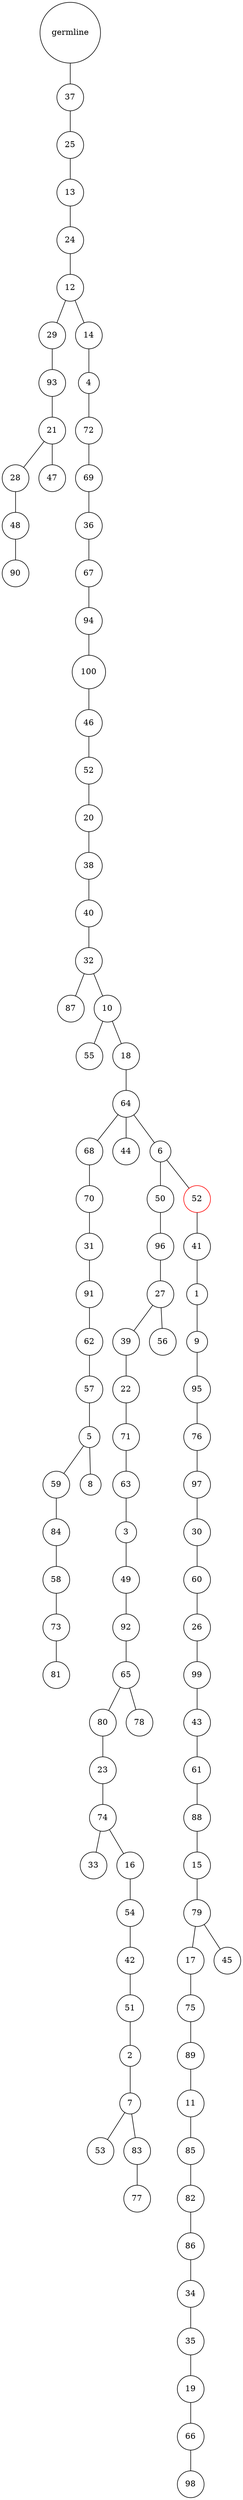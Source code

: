 graph {
	rankdir=UD;
	splines=line;
	node [shape=circle]
	"0x7fe1a12812b0" [label="germline"];
	"0x7fe1a12812e0" [label="37"];
	"0x7fe1a12812b0" -- "0x7fe1a12812e0" ;
	"0x7fe1a1281310" [label="25"];
	"0x7fe1a12812e0" -- "0x7fe1a1281310" ;
	"0x7fe1a1281340" [label="13"];
	"0x7fe1a1281310" -- "0x7fe1a1281340" ;
	"0x7fe1a1281370" [label="24"];
	"0x7fe1a1281340" -- "0x7fe1a1281370" ;
	"0x7fe1a12813a0" [label="12"];
	"0x7fe1a1281370" -- "0x7fe1a12813a0" ;
	"0x7fe1a12813d0" [label="29"];
	"0x7fe1a12813a0" -- "0x7fe1a12813d0" ;
	"0x7fe1a1281400" [label="93"];
	"0x7fe1a12813d0" -- "0x7fe1a1281400" ;
	"0x7fe1a1281430" [label="21"];
	"0x7fe1a1281400" -- "0x7fe1a1281430" ;
	"0x7fe1a1281460" [label="28"];
	"0x7fe1a1281430" -- "0x7fe1a1281460" ;
	"0x7fe1a1281490" [label="48"];
	"0x7fe1a1281460" -- "0x7fe1a1281490" ;
	"0x7fe1a12814c0" [label="90"];
	"0x7fe1a1281490" -- "0x7fe1a12814c0" ;
	"0x7fe1a12814f0" [label="47"];
	"0x7fe1a1281430" -- "0x7fe1a12814f0" ;
	"0x7fe1a1281520" [label="14"];
	"0x7fe1a12813a0" -- "0x7fe1a1281520" ;
	"0x7fe1a1281550" [label="4"];
	"0x7fe1a1281520" -- "0x7fe1a1281550" ;
	"0x7fe1a1281580" [label="72"];
	"0x7fe1a1281550" -- "0x7fe1a1281580" ;
	"0x7fe1a12815b0" [label="69"];
	"0x7fe1a1281580" -- "0x7fe1a12815b0" ;
	"0x7fe1a12815e0" [label="36"];
	"0x7fe1a12815b0" -- "0x7fe1a12815e0" ;
	"0x7fe1a1281610" [label="67"];
	"0x7fe1a12815e0" -- "0x7fe1a1281610" ;
	"0x7fe1a1281640" [label="94"];
	"0x7fe1a1281610" -- "0x7fe1a1281640" ;
	"0x7fe1a1281670" [label="100"];
	"0x7fe1a1281640" -- "0x7fe1a1281670" ;
	"0x7fe1a12816a0" [label="46"];
	"0x7fe1a1281670" -- "0x7fe1a12816a0" ;
	"0x7fe1a12816d0" [label="52"];
	"0x7fe1a12816a0" -- "0x7fe1a12816d0" ;
	"0x7fe1a1281700" [label="20"];
	"0x7fe1a12816d0" -- "0x7fe1a1281700" ;
	"0x7fe1a1281730" [label="38"];
	"0x7fe1a1281700" -- "0x7fe1a1281730" ;
	"0x7fe1a1281760" [label="40"];
	"0x7fe1a1281730" -- "0x7fe1a1281760" ;
	"0x7fe1a1281790" [label="32"];
	"0x7fe1a1281760" -- "0x7fe1a1281790" ;
	"0x7fe1a12817c0" [label="87"];
	"0x7fe1a1281790" -- "0x7fe1a12817c0" ;
	"0x7fe1a12817f0" [label="10"];
	"0x7fe1a1281790" -- "0x7fe1a12817f0" ;
	"0x7fe1a1281820" [label="55"];
	"0x7fe1a12817f0" -- "0x7fe1a1281820" ;
	"0x7fe1a1281850" [label="18"];
	"0x7fe1a12817f0" -- "0x7fe1a1281850" ;
	"0x7fe1a1281880" [label="64"];
	"0x7fe1a1281850" -- "0x7fe1a1281880" ;
	"0x7fe1a12818b0" [label="68"];
	"0x7fe1a1281880" -- "0x7fe1a12818b0" ;
	"0x7fe1a12818e0" [label="70"];
	"0x7fe1a12818b0" -- "0x7fe1a12818e0" ;
	"0x7fe1a1281910" [label="31"];
	"0x7fe1a12818e0" -- "0x7fe1a1281910" ;
	"0x7fe1a1281940" [label="91"];
	"0x7fe1a1281910" -- "0x7fe1a1281940" ;
	"0x7fe1a1281970" [label="62"];
	"0x7fe1a1281940" -- "0x7fe1a1281970" ;
	"0x7fe1a12819a0" [label="57"];
	"0x7fe1a1281970" -- "0x7fe1a12819a0" ;
	"0x7fe1a12819d0" [label="5"];
	"0x7fe1a12819a0" -- "0x7fe1a12819d0" ;
	"0x7fe1a1281a00" [label="59"];
	"0x7fe1a12819d0" -- "0x7fe1a1281a00" ;
	"0x7fe1a1281a30" [label="84"];
	"0x7fe1a1281a00" -- "0x7fe1a1281a30" ;
	"0x7fe1a1281a60" [label="58"];
	"0x7fe1a1281a30" -- "0x7fe1a1281a60" ;
	"0x7fe1a1281a90" [label="73"];
	"0x7fe1a1281a60" -- "0x7fe1a1281a90" ;
	"0x7fe1a1281ac0" [label="81"];
	"0x7fe1a1281a90" -- "0x7fe1a1281ac0" ;
	"0x7fe1a1281af0" [label="8"];
	"0x7fe1a12819d0" -- "0x7fe1a1281af0" ;
	"0x7fe1a1281b20" [label="44"];
	"0x7fe1a1281880" -- "0x7fe1a1281b20" ;
	"0x7fe1a1281b50" [label="6"];
	"0x7fe1a1281880" -- "0x7fe1a1281b50" ;
	"0x7fe1a1281b80" [label="50"];
	"0x7fe1a1281b50" -- "0x7fe1a1281b80" ;
	"0x7fe1a1281bb0" [label="96"];
	"0x7fe1a1281b80" -- "0x7fe1a1281bb0" ;
	"0x7fe1a1281be0" [label="27"];
	"0x7fe1a1281bb0" -- "0x7fe1a1281be0" ;
	"0x7fe1a1281c10" [label="39"];
	"0x7fe1a1281be0" -- "0x7fe1a1281c10" ;
	"0x7fe1a1281c40" [label="22"];
	"0x7fe1a1281c10" -- "0x7fe1a1281c40" ;
	"0x7fe1a1281c70" [label="71"];
	"0x7fe1a1281c40" -- "0x7fe1a1281c70" ;
	"0x7fe1a1281ca0" [label="63"];
	"0x7fe1a1281c70" -- "0x7fe1a1281ca0" ;
	"0x7fe1a1281cd0" [label="3"];
	"0x7fe1a1281ca0" -- "0x7fe1a1281cd0" ;
	"0x7fe1a1281d00" [label="49"];
	"0x7fe1a1281cd0" -- "0x7fe1a1281d00" ;
	"0x7fe1a1281d30" [label="92"];
	"0x7fe1a1281d00" -- "0x7fe1a1281d30" ;
	"0x7fe1a1281d60" [label="65"];
	"0x7fe1a1281d30" -- "0x7fe1a1281d60" ;
	"0x7fe1a1281d90" [label="80"];
	"0x7fe1a1281d60" -- "0x7fe1a1281d90" ;
	"0x7fe1a1281dc0" [label="23"];
	"0x7fe1a1281d90" -- "0x7fe1a1281dc0" ;
	"0x7fe1a1281df0" [label="74"];
	"0x7fe1a1281dc0" -- "0x7fe1a1281df0" ;
	"0x7fe1a1281e20" [label="33"];
	"0x7fe1a1281df0" -- "0x7fe1a1281e20" ;
	"0x7fe1a1281e50" [label="16"];
	"0x7fe1a1281df0" -- "0x7fe1a1281e50" ;
	"0x7fe1a1281e80" [label="54"];
	"0x7fe1a1281e50" -- "0x7fe1a1281e80" ;
	"0x7fe1a1281eb0" [label="42"];
	"0x7fe1a1281e80" -- "0x7fe1a1281eb0" ;
	"0x7fe1a1281ee0" [label="51"];
	"0x7fe1a1281eb0" -- "0x7fe1a1281ee0" ;
	"0x7fe1a1281f10" [label="2"];
	"0x7fe1a1281ee0" -- "0x7fe1a1281f10" ;
	"0x7fe1a1281f40" [label="7"];
	"0x7fe1a1281f10" -- "0x7fe1a1281f40" ;
	"0x7fe1a1281f70" [label="53"];
	"0x7fe1a1281f40" -- "0x7fe1a1281f70" ;
	"0x7fe1a1281fa0" [label="83"];
	"0x7fe1a1281f40" -- "0x7fe1a1281fa0" ;
	"0x7fe1a1281fd0" [label="77"];
	"0x7fe1a1281fa0" -- "0x7fe1a1281fd0" ;
	"0x7fe1a1288040" [label="78"];
	"0x7fe1a1281d60" -- "0x7fe1a1288040" ;
	"0x7fe1a1288070" [label="56"];
	"0x7fe1a1281be0" -- "0x7fe1a1288070" ;
	"0x7fe1a12880a0" [label="52",color="red"];
	"0x7fe1a1281b50" -- "0x7fe1a12880a0" ;
	"0x7fe1a12880d0" [label="41"];
	"0x7fe1a12880a0" -- "0x7fe1a12880d0" ;
	"0x7fe1a1288100" [label="1"];
	"0x7fe1a12880d0" -- "0x7fe1a1288100" ;
	"0x7fe1a1288130" [label="9"];
	"0x7fe1a1288100" -- "0x7fe1a1288130" ;
	"0x7fe1a1288160" [label="95"];
	"0x7fe1a1288130" -- "0x7fe1a1288160" ;
	"0x7fe1a1288190" [label="76"];
	"0x7fe1a1288160" -- "0x7fe1a1288190" ;
	"0x7fe1a12881c0" [label="97"];
	"0x7fe1a1288190" -- "0x7fe1a12881c0" ;
	"0x7fe1a12881f0" [label="30"];
	"0x7fe1a12881c0" -- "0x7fe1a12881f0" ;
	"0x7fe1a1288220" [label="60"];
	"0x7fe1a12881f0" -- "0x7fe1a1288220" ;
	"0x7fe1a1288250" [label="26"];
	"0x7fe1a1288220" -- "0x7fe1a1288250" ;
	"0x7fe1a1288280" [label="99"];
	"0x7fe1a1288250" -- "0x7fe1a1288280" ;
	"0x7fe1a12882b0" [label="43"];
	"0x7fe1a1288280" -- "0x7fe1a12882b0" ;
	"0x7fe1a12882e0" [label="61"];
	"0x7fe1a12882b0" -- "0x7fe1a12882e0" ;
	"0x7fe1a1288310" [label="88"];
	"0x7fe1a12882e0" -- "0x7fe1a1288310" ;
	"0x7fe1a1288340" [label="15"];
	"0x7fe1a1288310" -- "0x7fe1a1288340" ;
	"0x7fe1a1288370" [label="79"];
	"0x7fe1a1288340" -- "0x7fe1a1288370" ;
	"0x7fe1a12883a0" [label="17"];
	"0x7fe1a1288370" -- "0x7fe1a12883a0" ;
	"0x7fe1a12883d0" [label="75"];
	"0x7fe1a12883a0" -- "0x7fe1a12883d0" ;
	"0x7fe1a1288400" [label="89"];
	"0x7fe1a12883d0" -- "0x7fe1a1288400" ;
	"0x7fe1a1288430" [label="11"];
	"0x7fe1a1288400" -- "0x7fe1a1288430" ;
	"0x7fe1a1288460" [label="85"];
	"0x7fe1a1288430" -- "0x7fe1a1288460" ;
	"0x7fe1a1288490" [label="82"];
	"0x7fe1a1288460" -- "0x7fe1a1288490" ;
	"0x7fe1a12884c0" [label="86"];
	"0x7fe1a1288490" -- "0x7fe1a12884c0" ;
	"0x7fe1a12884f0" [label="34"];
	"0x7fe1a12884c0" -- "0x7fe1a12884f0" ;
	"0x7fe1a1288520" [label="35"];
	"0x7fe1a12884f0" -- "0x7fe1a1288520" ;
	"0x7fe1a1288550" [label="19"];
	"0x7fe1a1288520" -- "0x7fe1a1288550" ;
	"0x7fe1a1288580" [label="66"];
	"0x7fe1a1288550" -- "0x7fe1a1288580" ;
	"0x7fe1a12885b0" [label="98"];
	"0x7fe1a1288580" -- "0x7fe1a12885b0" ;
	"0x7fe1a12885e0" [label="45"];
	"0x7fe1a1288370" -- "0x7fe1a12885e0" ;
}
